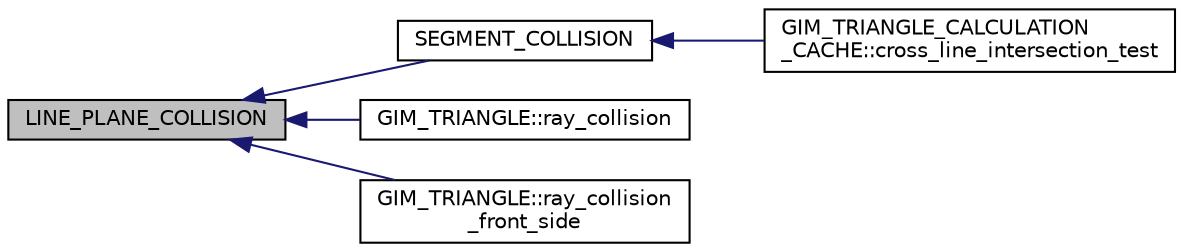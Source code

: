 digraph "LINE_PLANE_COLLISION"
{
  edge [fontname="Helvetica",fontsize="10",labelfontname="Helvetica",labelfontsize="10"];
  node [fontname="Helvetica",fontsize="10",shape=record];
  rankdir="LR";
  Node1 [label="LINE_PLANE_COLLISION",height=0.2,width=0.4,color="black", fillcolor="grey75", style="filled", fontcolor="black"];
  Node1 -> Node2 [dir="back",color="midnightblue",fontsize="10",style="solid"];
  Node2 [label="SEGMENT_COLLISION",height=0.2,width=0.4,color="black", fillcolor="white", style="filled",URL="$gim__basic__geometry__operations_8h.html#aacd84291c8b391c4fe78cde568f27865",tooltip="Find closest points on segments. "];
  Node2 -> Node3 [dir="back",color="midnightblue",fontsize="10",style="solid"];
  Node3 [label="GIM_TRIANGLE_CALCULATION\l_CACHE::cross_line_intersection_test",height=0.2,width=0.4,color="black", fillcolor="white", style="filled",URL="$class_g_i_m___t_r_i_a_n_g_l_e___c_a_l_c_u_l_a_t_i_o_n___c_a_c_h_e.html#a8ce209ccff8cdd7ece72b0465e222a85",tooltip="Test verifying interval intersection with the direction between planes. "];
  Node1 -> Node4 [dir="back",color="midnightblue",fontsize="10",style="solid"];
  Node4 [label="GIM_TRIANGLE::ray_collision",height=0.2,width=0.4,color="black", fillcolor="white", style="filled",URL="$class_g_i_m___t_r_i_a_n_g_l_e.html#a2942ca686a994c2d112ad356c2a4e7ad",tooltip="Bidireccional ray collision. "];
  Node1 -> Node5 [dir="back",color="midnightblue",fontsize="10",style="solid"];
  Node5 [label="GIM_TRIANGLE::ray_collision\l_front_side",height=0.2,width=0.4,color="black", fillcolor="white", style="filled",URL="$class_g_i_m___t_r_i_a_n_g_l_e.html#a2b333284fd573994acf89b9085a61927",tooltip="one direccion ray collision "];
}
